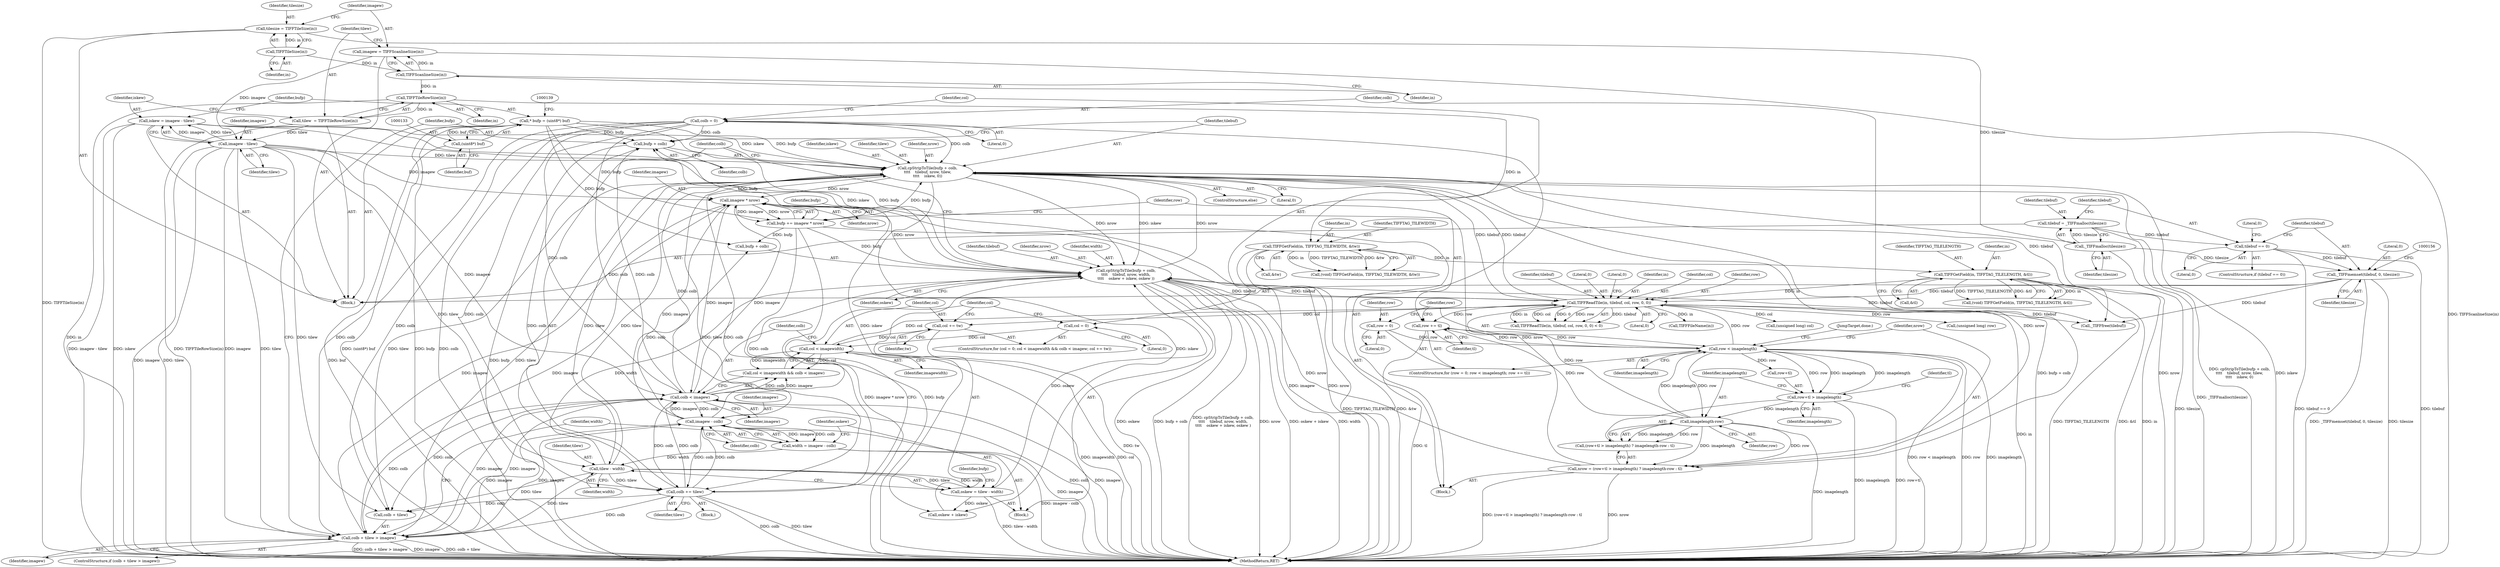 digraph "0_libtiff_5ad9d8016fbb60109302d558f7edb2cb2a3bb8e3@pointer" {
"1000273" [label="(Call,bufp + colb)"];
"1000284" [label="(Call,bufp += imagew * nrow)"];
"1000286" [label="(Call,imagew * nrow)"];
"1000251" [label="(Call,imagew - colb)"];
"1000242" [label="(Call,colb + tilew > imagew)"];
"1000281" [label="(Call,colb += tilew)"];
"1000257" [label="(Call,tilew - width)"];
"1000126" [label="(Call,imagew - tilew)"];
"1000114" [label="(Call,imagew = TIFFScanlineSize(in))"];
"1000116" [label="(Call,TIFFScanlineSize(in))"];
"1000110" [label="(Call,TIFFTileSize(in))"];
"1000119" [label="(Call,tilew  = TIFFTileRowSize(in))"];
"1000121" [label="(Call,TIFFTileRowSize(in))"];
"1000272" [label="(Call,cpStripToTile(bufp + colb,\n\t\t\t\t    tilebuf, nrow, tilew,\n\t\t\t\t    iskew, 0))"];
"1000130" [label="(Call,* bufp = (uint8*) buf)"];
"1000132" [label="(Call,(uint8*) buf)"];
"1000194" [label="(Call,colb = 0)"];
"1000206" [label="(Call,colb < imagew)"];
"1000216" [label="(Call,TIFFReadTile(in, tilebuf, col, row, 0, 0))"];
"1000164" [label="(Call,TIFFGetField(in, TIFFTAG_TILELENGTH, &tl))"];
"1000157" [label="(Call,TIFFGetField(in, TIFFTAG_TILEWIDTH, &tw))"];
"1000151" [label="(Call,_TIFFmemset(tilebuf, 0, tilesize))"];
"1000146" [label="(Call,tilebuf == 0)"];
"1000141" [label="(Call,tilebuf = _TIFFmalloc(tilesize))"];
"1000143" [label="(Call,_TIFFmalloc(tilesize))"];
"1000108" [label="(Call,tilesize = TIFFTileSize(in))"];
"1000260" [label="(Call,cpStripToTile(bufp + colb,\n\t\t\t\t    tilebuf, nrow, width,\n\t\t\t\t    oskew + iskew, oskew ))"];
"1000181" [label="(Call,nrow = (row+tl > imagelength) ? imagelength-row : tl)"];
"1000189" [label="(Call,imagelength-row)"];
"1000184" [label="(Call,row+tl > imagelength)"];
"1000173" [label="(Call,row < imagelength)"];
"1000170" [label="(Call,row = 0)"];
"1000176" [label="(Call,row += tl)"];
"1000255" [label="(Call,oskew = tilew - width)"];
"1000124" [label="(Call,iskew = imagew - tilew)"];
"1000203" [label="(Call,col < imagewidth)"];
"1000209" [label="(Call,col += tw)"];
"1000199" [label="(Call,col = 0)"];
"1000249" [label="(Call,width = imagew - colb)"];
"1000195" [label="(Identifier,colb)"];
"1000204" [label="(Identifier,col)"];
"1000110" [label="(Call,TIFFTileSize(in))"];
"1000276" [label="(Identifier,tilebuf)"];
"1000172" [label="(Literal,0)"];
"1000281" [label="(Call,colb += tilew)"];
"1000178" [label="(Identifier,tl)"];
"1000132" [label="(Call,(uint8*) buf)"];
"1000234" [label="(Call,(unsigned long) row)"];
"1000130" [label="(Call,* bufp = (uint8*) buf)"];
"1000270" [label="(Identifier,oskew)"];
"1000251" [label="(Call,imagew - colb)"];
"1000196" [label="(Literal,0)"];
"1000162" [label="(Call,(void) TIFFGetField(in, TIFFTAG_TILELENGTH, &tl))"];
"1000242" [label="(Call,colb + tilew > imagew)"];
"1000194" [label="(Call,colb = 0)"];
"1000116" [label="(Call,TIFFScanlineSize(in))"];
"1000122" [label="(Identifier,in)"];
"1000271" [label="(ControlStructure,else)"];
"1000131" [label="(Identifier,bufp)"];
"1000215" [label="(Call,TIFFReadTile(in, tilebuf, col, row, 0, 0) < 0)"];
"1000219" [label="(Identifier,col)"];
"1000176" [label="(Call,row += tl)"];
"1000175" [label="(Identifier,imagelength)"];
"1000260" [label="(Call,cpStripToTile(bufp + colb,\n\t\t\t\t    tilebuf, nrow, width,\n\t\t\t\t    oskew + iskew, oskew ))"];
"1000198" [label="(ControlStructure,for (col = 0; col < imagewidth && colb < imagew; col += tw))"];
"1000150" [label="(Literal,0)"];
"1000280" [label="(Literal,0)"];
"1000212" [label="(Block,)"];
"1000253" [label="(Identifier,colb)"];
"1000188" [label="(Identifier,imagelength)"];
"1000181" [label="(Call,nrow = (row+tl > imagelength) ? imagelength-row : tl)"];
"1000262" [label="(Identifier,bufp)"];
"1000256" [label="(Identifier,oskew)"];
"1000275" [label="(Identifier,colb)"];
"1000285" [label="(Identifier,bufp)"];
"1000154" [label="(Identifier,tilesize)"];
"1000182" [label="(Identifier,nrow)"];
"1000152" [label="(Identifier,tilebuf)"];
"1000246" [label="(Identifier,imagew)"];
"1000243" [label="(Call,colb + tilew)"];
"1000165" [label="(Identifier,in)"];
"1000222" [label="(Literal,0)"];
"1000207" [label="(Identifier,colb)"];
"1000279" [label="(Identifier,iskew)"];
"1000247" [label="(Block,)"];
"1000289" [label="(JumpTarget,done:)"];
"1000121" [label="(Call,TIFFTileRowSize(in))"];
"1000126" [label="(Call,imagew - tilew)"];
"1000151" [label="(Call,_TIFFmemset(tilebuf, 0, tilesize))"];
"1000216" [label="(Call,TIFFReadTile(in, tilebuf, col, row, 0, 0))"];
"1000148" [label="(Literal,0)"];
"1000147" [label="(Identifier,tilebuf)"];
"1000145" [label="(ControlStructure,if (tilebuf == 0))"];
"1000177" [label="(Identifier,row)"];
"1000146" [label="(Call,tilebuf == 0)"];
"1000115" [label="(Identifier,imagew)"];
"1000220" [label="(Identifier,row)"];
"1000286" [label="(Call,imagew * nrow)"];
"1000111" [label="(Identifier,in)"];
"1000273" [label="(Call,bufp + colb)"];
"1000267" [label="(Call,oskew + iskew)"];
"1000155" [label="(Call,(void) TIFFGetField(in, TIFFTAG_TILEWIDTH, &tw))"];
"1000108" [label="(Call,tilesize = TIFFTileSize(in))"];
"1000250" [label="(Identifier,width)"];
"1000203" [label="(Call,col < imagewidth)"];
"1000125" [label="(Identifier,iskew)"];
"1000191" [label="(Identifier,row)"];
"1000192" [label="(Identifier,tl)"];
"1000278" [label="(Identifier,tilew)"];
"1000206" [label="(Call,colb < imagew)"];
"1000153" [label="(Literal,0)"];
"1000228" [label="(Call,TIFFFileName(in))"];
"1000277" [label="(Identifier,nrow)"];
"1000124" [label="(Call,iskew = imagew - tilew)"];
"1000294" [label="(MethodReturn,RET)"];
"1000282" [label="(Identifier,colb)"];
"1000158" [label="(Identifier,in)"];
"1000274" [label="(Identifier,bufp)"];
"1000218" [label="(Identifier,tilebuf)"];
"1000221" [label="(Literal,0)"];
"1000164" [label="(Call,TIFFGetField(in, TIFFTAG_TILELENGTH, &tl))"];
"1000171" [label="(Identifier,row)"];
"1000266" [label="(Identifier,width)"];
"1000200" [label="(Identifier,col)"];
"1000261" [label="(Call,bufp + colb)"];
"1000209" [label="(Call,col += tw)"];
"1000249" [label="(Call,width = imagew - colb)"];
"1000119" [label="(Call,tilew  = TIFFTileRowSize(in))"];
"1000144" [label="(Identifier,tilesize)"];
"1000120" [label="(Identifier,tilew)"];
"1000264" [label="(Identifier,tilebuf)"];
"1000184" [label="(Call,row+tl > imagelength)"];
"1000117" [label="(Identifier,in)"];
"1000166" [label="(Identifier,TIFFTAG_TILELENGTH)"];
"1000272" [label="(Call,cpStripToTile(bufp + colb,\n\t\t\t\t    tilebuf, nrow, tilew,\n\t\t\t\t    iskew, 0))"];
"1000143" [label="(Call,_TIFFmalloc(tilesize))"];
"1000170" [label="(Call,row = 0)"];
"1000128" [label="(Identifier,tilew)"];
"1000190" [label="(Identifier,imagelength)"];
"1000258" [label="(Identifier,tilew)"];
"1000283" [label="(Identifier,tilew)"];
"1000160" [label="(Call,&tw)"];
"1000241" [label="(ControlStructure,if (colb + tilew > imagew))"];
"1000223" [label="(Literal,0)"];
"1000208" [label="(Identifier,imagew)"];
"1000185" [label="(Call,row+tl)"];
"1000157" [label="(Call,TIFFGetField(in, TIFFTAG_TILEWIDTH, &tw))"];
"1000211" [label="(Identifier,tw)"];
"1000179" [label="(Block,)"];
"1000183" [label="(Call,(row+tl > imagelength) ? imagelength-row : tl)"];
"1000290" [label="(Call,_TIFFfree(tilebuf))"];
"1000255" [label="(Call,oskew = tilew - width)"];
"1000114" [label="(Call,imagew = TIFFScanlineSize(in))"];
"1000231" [label="(Call,(unsigned long) col)"];
"1000201" [label="(Literal,0)"];
"1000265" [label="(Identifier,nrow)"];
"1000202" [label="(Call,col < imagewidth && colb < imagew)"];
"1000169" [label="(ControlStructure,for (row = 0; row < imagelength; row += tl))"];
"1000259" [label="(Identifier,width)"];
"1000199" [label="(Call,col = 0)"];
"1000205" [label="(Identifier,imagewidth)"];
"1000284" [label="(Call,bufp += imagew * nrow)"];
"1000102" [label="(Block,)"];
"1000174" [label="(Identifier,row)"];
"1000210" [label="(Identifier,col)"];
"1000159" [label="(Identifier,TIFFTAG_TILEWIDTH)"];
"1000142" [label="(Identifier,tilebuf)"];
"1000127" [label="(Identifier,imagew)"];
"1000217" [label="(Identifier,in)"];
"1000252" [label="(Identifier,imagew)"];
"1000109" [label="(Identifier,tilesize)"];
"1000141" [label="(Call,tilebuf = _TIFFmalloc(tilesize))"];
"1000257" [label="(Call,tilew - width)"];
"1000189" [label="(Call,imagelength-row)"];
"1000287" [label="(Identifier,imagew)"];
"1000173" [label="(Call,row < imagelength)"];
"1000167" [label="(Call,&tl)"];
"1000288" [label="(Identifier,nrow)"];
"1000134" [label="(Identifier,buf)"];
"1000273" -> "1000272"  [label="AST: "];
"1000273" -> "1000275"  [label="CFG: "];
"1000274" -> "1000273"  [label="AST: "];
"1000275" -> "1000273"  [label="AST: "];
"1000276" -> "1000273"  [label="CFG: "];
"1000273" -> "1000294"  [label="DDG: bufp"];
"1000284" -> "1000273"  [label="DDG: bufp"];
"1000130" -> "1000273"  [label="DDG: bufp"];
"1000281" -> "1000273"  [label="DDG: colb"];
"1000194" -> "1000273"  [label="DDG: colb"];
"1000206" -> "1000273"  [label="DDG: colb"];
"1000284" -> "1000179"  [label="AST: "];
"1000284" -> "1000286"  [label="CFG: "];
"1000285" -> "1000284"  [label="AST: "];
"1000286" -> "1000284"  [label="AST: "];
"1000177" -> "1000284"  [label="CFG: "];
"1000284" -> "1000294"  [label="DDG: imagew * nrow"];
"1000284" -> "1000294"  [label="DDG: bufp"];
"1000284" -> "1000260"  [label="DDG: bufp"];
"1000284" -> "1000261"  [label="DDG: bufp"];
"1000284" -> "1000272"  [label="DDG: bufp"];
"1000286" -> "1000284"  [label="DDG: imagew"];
"1000286" -> "1000284"  [label="DDG: nrow"];
"1000130" -> "1000284"  [label="DDG: bufp"];
"1000286" -> "1000288"  [label="CFG: "];
"1000287" -> "1000286"  [label="AST: "];
"1000288" -> "1000286"  [label="AST: "];
"1000286" -> "1000294"  [label="DDG: imagew"];
"1000286" -> "1000294"  [label="DDG: nrow"];
"1000286" -> "1000206"  [label="DDG: imagew"];
"1000286" -> "1000242"  [label="DDG: imagew"];
"1000251" -> "1000286"  [label="DDG: imagew"];
"1000206" -> "1000286"  [label="DDG: imagew"];
"1000126" -> "1000286"  [label="DDG: imagew"];
"1000242" -> "1000286"  [label="DDG: imagew"];
"1000181" -> "1000286"  [label="DDG: nrow"];
"1000260" -> "1000286"  [label="DDG: nrow"];
"1000272" -> "1000286"  [label="DDG: nrow"];
"1000251" -> "1000249"  [label="AST: "];
"1000251" -> "1000253"  [label="CFG: "];
"1000252" -> "1000251"  [label="AST: "];
"1000253" -> "1000251"  [label="AST: "];
"1000249" -> "1000251"  [label="CFG: "];
"1000251" -> "1000294"  [label="DDG: imagew"];
"1000251" -> "1000206"  [label="DDG: imagew"];
"1000251" -> "1000242"  [label="DDG: imagew"];
"1000251" -> "1000249"  [label="DDG: imagew"];
"1000251" -> "1000249"  [label="DDG: colb"];
"1000242" -> "1000251"  [label="DDG: imagew"];
"1000281" -> "1000251"  [label="DDG: colb"];
"1000194" -> "1000251"  [label="DDG: colb"];
"1000206" -> "1000251"  [label="DDG: colb"];
"1000251" -> "1000260"  [label="DDG: colb"];
"1000251" -> "1000261"  [label="DDG: colb"];
"1000251" -> "1000281"  [label="DDG: colb"];
"1000242" -> "1000241"  [label="AST: "];
"1000242" -> "1000246"  [label="CFG: "];
"1000243" -> "1000242"  [label="AST: "];
"1000246" -> "1000242"  [label="AST: "];
"1000250" -> "1000242"  [label="CFG: "];
"1000274" -> "1000242"  [label="CFG: "];
"1000242" -> "1000294"  [label="DDG: colb + tilew > imagew"];
"1000242" -> "1000294"  [label="DDG: imagew"];
"1000242" -> "1000294"  [label="DDG: colb + tilew"];
"1000242" -> "1000206"  [label="DDG: imagew"];
"1000281" -> "1000242"  [label="DDG: colb"];
"1000194" -> "1000242"  [label="DDG: colb"];
"1000206" -> "1000242"  [label="DDG: colb"];
"1000206" -> "1000242"  [label="DDG: imagew"];
"1000126" -> "1000242"  [label="DDG: tilew"];
"1000126" -> "1000242"  [label="DDG: imagew"];
"1000257" -> "1000242"  [label="DDG: tilew"];
"1000272" -> "1000242"  [label="DDG: tilew"];
"1000281" -> "1000212"  [label="AST: "];
"1000281" -> "1000283"  [label="CFG: "];
"1000282" -> "1000281"  [label="AST: "];
"1000283" -> "1000281"  [label="AST: "];
"1000210" -> "1000281"  [label="CFG: "];
"1000281" -> "1000294"  [label="DDG: colb"];
"1000281" -> "1000294"  [label="DDG: tilew"];
"1000281" -> "1000206"  [label="DDG: colb"];
"1000281" -> "1000243"  [label="DDG: colb"];
"1000281" -> "1000272"  [label="DDG: colb"];
"1000257" -> "1000281"  [label="DDG: tilew"];
"1000272" -> "1000281"  [label="DDG: tilew"];
"1000194" -> "1000281"  [label="DDG: colb"];
"1000206" -> "1000281"  [label="DDG: colb"];
"1000257" -> "1000255"  [label="AST: "];
"1000257" -> "1000259"  [label="CFG: "];
"1000258" -> "1000257"  [label="AST: "];
"1000259" -> "1000257"  [label="AST: "];
"1000255" -> "1000257"  [label="CFG: "];
"1000257" -> "1000243"  [label="DDG: tilew"];
"1000257" -> "1000255"  [label="DDG: tilew"];
"1000257" -> "1000255"  [label="DDG: width"];
"1000126" -> "1000257"  [label="DDG: tilew"];
"1000272" -> "1000257"  [label="DDG: tilew"];
"1000249" -> "1000257"  [label="DDG: width"];
"1000257" -> "1000260"  [label="DDG: width"];
"1000257" -> "1000272"  [label="DDG: tilew"];
"1000126" -> "1000124"  [label="AST: "];
"1000126" -> "1000128"  [label="CFG: "];
"1000127" -> "1000126"  [label="AST: "];
"1000128" -> "1000126"  [label="AST: "];
"1000124" -> "1000126"  [label="CFG: "];
"1000126" -> "1000294"  [label="DDG: imagew"];
"1000126" -> "1000294"  [label="DDG: tilew"];
"1000126" -> "1000124"  [label="DDG: imagew"];
"1000126" -> "1000124"  [label="DDG: tilew"];
"1000114" -> "1000126"  [label="DDG: imagew"];
"1000119" -> "1000126"  [label="DDG: tilew"];
"1000126" -> "1000206"  [label="DDG: imagew"];
"1000126" -> "1000243"  [label="DDG: tilew"];
"1000126" -> "1000272"  [label="DDG: tilew"];
"1000114" -> "1000102"  [label="AST: "];
"1000114" -> "1000116"  [label="CFG: "];
"1000115" -> "1000114"  [label="AST: "];
"1000116" -> "1000114"  [label="AST: "];
"1000120" -> "1000114"  [label="CFG: "];
"1000114" -> "1000294"  [label="DDG: TIFFScanlineSize(in)"];
"1000116" -> "1000114"  [label="DDG: in"];
"1000116" -> "1000117"  [label="CFG: "];
"1000117" -> "1000116"  [label="AST: "];
"1000110" -> "1000116"  [label="DDG: in"];
"1000116" -> "1000121"  [label="DDG: in"];
"1000110" -> "1000108"  [label="AST: "];
"1000110" -> "1000111"  [label="CFG: "];
"1000111" -> "1000110"  [label="AST: "];
"1000108" -> "1000110"  [label="CFG: "];
"1000110" -> "1000108"  [label="DDG: in"];
"1000119" -> "1000102"  [label="AST: "];
"1000119" -> "1000121"  [label="CFG: "];
"1000120" -> "1000119"  [label="AST: "];
"1000121" -> "1000119"  [label="AST: "];
"1000125" -> "1000119"  [label="CFG: "];
"1000119" -> "1000294"  [label="DDG: TIFFTileRowSize(in)"];
"1000121" -> "1000119"  [label="DDG: in"];
"1000121" -> "1000122"  [label="CFG: "];
"1000122" -> "1000121"  [label="AST: "];
"1000121" -> "1000294"  [label="DDG: in"];
"1000121" -> "1000157"  [label="DDG: in"];
"1000272" -> "1000271"  [label="AST: "];
"1000272" -> "1000280"  [label="CFG: "];
"1000276" -> "1000272"  [label="AST: "];
"1000277" -> "1000272"  [label="AST: "];
"1000278" -> "1000272"  [label="AST: "];
"1000279" -> "1000272"  [label="AST: "];
"1000280" -> "1000272"  [label="AST: "];
"1000282" -> "1000272"  [label="CFG: "];
"1000272" -> "1000294"  [label="DDG: bufp + colb"];
"1000272" -> "1000294"  [label="DDG: nrow"];
"1000272" -> "1000294"  [label="DDG: cpStripToTile(bufp + colb,\n\t\t\t\t    tilebuf, nrow, tilew,\n\t\t\t\t    iskew, 0)"];
"1000272" -> "1000294"  [label="DDG: iskew"];
"1000272" -> "1000216"  [label="DDG: tilebuf"];
"1000272" -> "1000243"  [label="DDG: tilew"];
"1000272" -> "1000260"  [label="DDG: nrow"];
"1000272" -> "1000260"  [label="DDG: iskew"];
"1000272" -> "1000267"  [label="DDG: iskew"];
"1000130" -> "1000272"  [label="DDG: bufp"];
"1000194" -> "1000272"  [label="DDG: colb"];
"1000206" -> "1000272"  [label="DDG: colb"];
"1000216" -> "1000272"  [label="DDG: tilebuf"];
"1000181" -> "1000272"  [label="DDG: nrow"];
"1000260" -> "1000272"  [label="DDG: nrow"];
"1000124" -> "1000272"  [label="DDG: iskew"];
"1000272" -> "1000290"  [label="DDG: tilebuf"];
"1000130" -> "1000102"  [label="AST: "];
"1000130" -> "1000132"  [label="CFG: "];
"1000131" -> "1000130"  [label="AST: "];
"1000132" -> "1000130"  [label="AST: "];
"1000139" -> "1000130"  [label="CFG: "];
"1000130" -> "1000294"  [label="DDG: (uint8*) buf"];
"1000130" -> "1000294"  [label="DDG: bufp"];
"1000132" -> "1000130"  [label="DDG: buf"];
"1000130" -> "1000260"  [label="DDG: bufp"];
"1000130" -> "1000261"  [label="DDG: bufp"];
"1000132" -> "1000134"  [label="CFG: "];
"1000133" -> "1000132"  [label="AST: "];
"1000134" -> "1000132"  [label="AST: "];
"1000132" -> "1000294"  [label="DDG: buf"];
"1000194" -> "1000179"  [label="AST: "];
"1000194" -> "1000196"  [label="CFG: "];
"1000195" -> "1000194"  [label="AST: "];
"1000196" -> "1000194"  [label="AST: "];
"1000200" -> "1000194"  [label="CFG: "];
"1000194" -> "1000294"  [label="DDG: colb"];
"1000194" -> "1000206"  [label="DDG: colb"];
"1000194" -> "1000243"  [label="DDG: colb"];
"1000206" -> "1000202"  [label="AST: "];
"1000206" -> "1000208"  [label="CFG: "];
"1000207" -> "1000206"  [label="AST: "];
"1000208" -> "1000206"  [label="AST: "];
"1000202" -> "1000206"  [label="CFG: "];
"1000206" -> "1000294"  [label="DDG: imagew"];
"1000206" -> "1000294"  [label="DDG: colb"];
"1000206" -> "1000202"  [label="DDG: colb"];
"1000206" -> "1000202"  [label="DDG: imagew"];
"1000206" -> "1000243"  [label="DDG: colb"];
"1000216" -> "1000215"  [label="AST: "];
"1000216" -> "1000222"  [label="CFG: "];
"1000217" -> "1000216"  [label="AST: "];
"1000218" -> "1000216"  [label="AST: "];
"1000219" -> "1000216"  [label="AST: "];
"1000220" -> "1000216"  [label="AST: "];
"1000221" -> "1000216"  [label="AST: "];
"1000222" -> "1000216"  [label="AST: "];
"1000223" -> "1000216"  [label="CFG: "];
"1000216" -> "1000294"  [label="DDG: in"];
"1000216" -> "1000176"  [label="DDG: row"];
"1000216" -> "1000209"  [label="DDG: col"];
"1000216" -> "1000215"  [label="DDG: tilebuf"];
"1000216" -> "1000215"  [label="DDG: in"];
"1000216" -> "1000215"  [label="DDG: col"];
"1000216" -> "1000215"  [label="DDG: 0"];
"1000216" -> "1000215"  [label="DDG: row"];
"1000164" -> "1000216"  [label="DDG: in"];
"1000151" -> "1000216"  [label="DDG: tilebuf"];
"1000260" -> "1000216"  [label="DDG: tilebuf"];
"1000203" -> "1000216"  [label="DDG: col"];
"1000189" -> "1000216"  [label="DDG: row"];
"1000173" -> "1000216"  [label="DDG: row"];
"1000216" -> "1000228"  [label="DDG: in"];
"1000216" -> "1000231"  [label="DDG: col"];
"1000216" -> "1000234"  [label="DDG: row"];
"1000216" -> "1000260"  [label="DDG: tilebuf"];
"1000216" -> "1000290"  [label="DDG: tilebuf"];
"1000164" -> "1000162"  [label="AST: "];
"1000164" -> "1000167"  [label="CFG: "];
"1000165" -> "1000164"  [label="AST: "];
"1000166" -> "1000164"  [label="AST: "];
"1000167" -> "1000164"  [label="AST: "];
"1000162" -> "1000164"  [label="CFG: "];
"1000164" -> "1000294"  [label="DDG: TIFFTAG_TILELENGTH"];
"1000164" -> "1000294"  [label="DDG: &tl"];
"1000164" -> "1000294"  [label="DDG: in"];
"1000164" -> "1000162"  [label="DDG: in"];
"1000164" -> "1000162"  [label="DDG: TIFFTAG_TILELENGTH"];
"1000164" -> "1000162"  [label="DDG: &tl"];
"1000157" -> "1000164"  [label="DDG: in"];
"1000157" -> "1000155"  [label="AST: "];
"1000157" -> "1000160"  [label="CFG: "];
"1000158" -> "1000157"  [label="AST: "];
"1000159" -> "1000157"  [label="AST: "];
"1000160" -> "1000157"  [label="AST: "];
"1000155" -> "1000157"  [label="CFG: "];
"1000157" -> "1000294"  [label="DDG: TIFFTAG_TILEWIDTH"];
"1000157" -> "1000294"  [label="DDG: &tw"];
"1000157" -> "1000155"  [label="DDG: in"];
"1000157" -> "1000155"  [label="DDG: TIFFTAG_TILEWIDTH"];
"1000157" -> "1000155"  [label="DDG: &tw"];
"1000151" -> "1000102"  [label="AST: "];
"1000151" -> "1000154"  [label="CFG: "];
"1000152" -> "1000151"  [label="AST: "];
"1000153" -> "1000151"  [label="AST: "];
"1000154" -> "1000151"  [label="AST: "];
"1000156" -> "1000151"  [label="CFG: "];
"1000151" -> "1000294"  [label="DDG: _TIFFmemset(tilebuf, 0, tilesize)"];
"1000151" -> "1000294"  [label="DDG: tilesize"];
"1000146" -> "1000151"  [label="DDG: tilebuf"];
"1000143" -> "1000151"  [label="DDG: tilesize"];
"1000151" -> "1000290"  [label="DDG: tilebuf"];
"1000146" -> "1000145"  [label="AST: "];
"1000146" -> "1000148"  [label="CFG: "];
"1000147" -> "1000146"  [label="AST: "];
"1000148" -> "1000146"  [label="AST: "];
"1000150" -> "1000146"  [label="CFG: "];
"1000152" -> "1000146"  [label="CFG: "];
"1000146" -> "1000294"  [label="DDG: tilebuf == 0"];
"1000146" -> "1000294"  [label="DDG: tilebuf"];
"1000141" -> "1000146"  [label="DDG: tilebuf"];
"1000141" -> "1000102"  [label="AST: "];
"1000141" -> "1000143"  [label="CFG: "];
"1000142" -> "1000141"  [label="AST: "];
"1000143" -> "1000141"  [label="AST: "];
"1000147" -> "1000141"  [label="CFG: "];
"1000141" -> "1000294"  [label="DDG: _TIFFmalloc(tilesize)"];
"1000143" -> "1000141"  [label="DDG: tilesize"];
"1000143" -> "1000144"  [label="CFG: "];
"1000144" -> "1000143"  [label="AST: "];
"1000143" -> "1000294"  [label="DDG: tilesize"];
"1000108" -> "1000143"  [label="DDG: tilesize"];
"1000108" -> "1000102"  [label="AST: "];
"1000109" -> "1000108"  [label="AST: "];
"1000115" -> "1000108"  [label="CFG: "];
"1000108" -> "1000294"  [label="DDG: TIFFTileSize(in)"];
"1000260" -> "1000247"  [label="AST: "];
"1000260" -> "1000270"  [label="CFG: "];
"1000261" -> "1000260"  [label="AST: "];
"1000264" -> "1000260"  [label="AST: "];
"1000265" -> "1000260"  [label="AST: "];
"1000266" -> "1000260"  [label="AST: "];
"1000267" -> "1000260"  [label="AST: "];
"1000270" -> "1000260"  [label="AST: "];
"1000282" -> "1000260"  [label="CFG: "];
"1000260" -> "1000294"  [label="DDG: cpStripToTile(bufp + colb,\n\t\t\t\t    tilebuf, nrow, width,\n\t\t\t\t    oskew + iskew, oskew )"];
"1000260" -> "1000294"  [label="DDG: nrow"];
"1000260" -> "1000294"  [label="DDG: oskew + iskew"];
"1000260" -> "1000294"  [label="DDG: width"];
"1000260" -> "1000294"  [label="DDG: oskew"];
"1000260" -> "1000294"  [label="DDG: bufp + colb"];
"1000181" -> "1000260"  [label="DDG: nrow"];
"1000255" -> "1000260"  [label="DDG: oskew"];
"1000124" -> "1000260"  [label="DDG: iskew"];
"1000260" -> "1000290"  [label="DDG: tilebuf"];
"1000181" -> "1000179"  [label="AST: "];
"1000181" -> "1000183"  [label="CFG: "];
"1000182" -> "1000181"  [label="AST: "];
"1000183" -> "1000181"  [label="AST: "];
"1000195" -> "1000181"  [label="CFG: "];
"1000181" -> "1000294"  [label="DDG: nrow"];
"1000181" -> "1000294"  [label="DDG: (row+tl > imagelength) ? imagelength-row : tl"];
"1000189" -> "1000181"  [label="DDG: imagelength"];
"1000189" -> "1000181"  [label="DDG: row"];
"1000189" -> "1000183"  [label="AST: "];
"1000189" -> "1000191"  [label="CFG: "];
"1000190" -> "1000189"  [label="AST: "];
"1000191" -> "1000189"  [label="AST: "];
"1000183" -> "1000189"  [label="CFG: "];
"1000189" -> "1000294"  [label="DDG: imagelength"];
"1000189" -> "1000173"  [label="DDG: imagelength"];
"1000189" -> "1000176"  [label="DDG: row"];
"1000189" -> "1000183"  [label="DDG: imagelength"];
"1000189" -> "1000183"  [label="DDG: row"];
"1000184" -> "1000189"  [label="DDG: imagelength"];
"1000173" -> "1000189"  [label="DDG: row"];
"1000184" -> "1000183"  [label="AST: "];
"1000184" -> "1000188"  [label="CFG: "];
"1000185" -> "1000184"  [label="AST: "];
"1000188" -> "1000184"  [label="AST: "];
"1000190" -> "1000184"  [label="CFG: "];
"1000192" -> "1000184"  [label="CFG: "];
"1000184" -> "1000294"  [label="DDG: row+tl"];
"1000184" -> "1000294"  [label="DDG: imagelength"];
"1000184" -> "1000173"  [label="DDG: imagelength"];
"1000173" -> "1000184"  [label="DDG: row"];
"1000173" -> "1000184"  [label="DDG: imagelength"];
"1000173" -> "1000169"  [label="AST: "];
"1000173" -> "1000175"  [label="CFG: "];
"1000174" -> "1000173"  [label="AST: "];
"1000175" -> "1000173"  [label="AST: "];
"1000182" -> "1000173"  [label="CFG: "];
"1000289" -> "1000173"  [label="CFG: "];
"1000173" -> "1000294"  [label="DDG: row < imagelength"];
"1000173" -> "1000294"  [label="DDG: row"];
"1000173" -> "1000294"  [label="DDG: imagelength"];
"1000170" -> "1000173"  [label="DDG: row"];
"1000176" -> "1000173"  [label="DDG: row"];
"1000173" -> "1000176"  [label="DDG: row"];
"1000173" -> "1000185"  [label="DDG: row"];
"1000170" -> "1000169"  [label="AST: "];
"1000170" -> "1000172"  [label="CFG: "];
"1000171" -> "1000170"  [label="AST: "];
"1000172" -> "1000170"  [label="AST: "];
"1000174" -> "1000170"  [label="CFG: "];
"1000176" -> "1000169"  [label="AST: "];
"1000176" -> "1000178"  [label="CFG: "];
"1000177" -> "1000176"  [label="AST: "];
"1000178" -> "1000176"  [label="AST: "];
"1000174" -> "1000176"  [label="CFG: "];
"1000176" -> "1000294"  [label="DDG: tl"];
"1000255" -> "1000247"  [label="AST: "];
"1000256" -> "1000255"  [label="AST: "];
"1000262" -> "1000255"  [label="CFG: "];
"1000255" -> "1000294"  [label="DDG: tilew - width"];
"1000255" -> "1000267"  [label="DDG: oskew"];
"1000124" -> "1000102"  [label="AST: "];
"1000125" -> "1000124"  [label="AST: "];
"1000131" -> "1000124"  [label="CFG: "];
"1000124" -> "1000294"  [label="DDG: imagew - tilew"];
"1000124" -> "1000294"  [label="DDG: iskew"];
"1000124" -> "1000267"  [label="DDG: iskew"];
"1000203" -> "1000202"  [label="AST: "];
"1000203" -> "1000205"  [label="CFG: "];
"1000204" -> "1000203"  [label="AST: "];
"1000205" -> "1000203"  [label="AST: "];
"1000207" -> "1000203"  [label="CFG: "];
"1000202" -> "1000203"  [label="CFG: "];
"1000203" -> "1000294"  [label="DDG: imagewidth"];
"1000203" -> "1000294"  [label="DDG: col"];
"1000203" -> "1000202"  [label="DDG: col"];
"1000203" -> "1000202"  [label="DDG: imagewidth"];
"1000209" -> "1000203"  [label="DDG: col"];
"1000199" -> "1000203"  [label="DDG: col"];
"1000209" -> "1000198"  [label="AST: "];
"1000209" -> "1000211"  [label="CFG: "];
"1000210" -> "1000209"  [label="AST: "];
"1000211" -> "1000209"  [label="AST: "];
"1000204" -> "1000209"  [label="CFG: "];
"1000209" -> "1000294"  [label="DDG: tw"];
"1000199" -> "1000198"  [label="AST: "];
"1000199" -> "1000201"  [label="CFG: "];
"1000200" -> "1000199"  [label="AST: "];
"1000201" -> "1000199"  [label="AST: "];
"1000204" -> "1000199"  [label="CFG: "];
"1000249" -> "1000247"  [label="AST: "];
"1000250" -> "1000249"  [label="AST: "];
"1000256" -> "1000249"  [label="CFG: "];
"1000249" -> "1000294"  [label="DDG: imagew - colb"];
}
